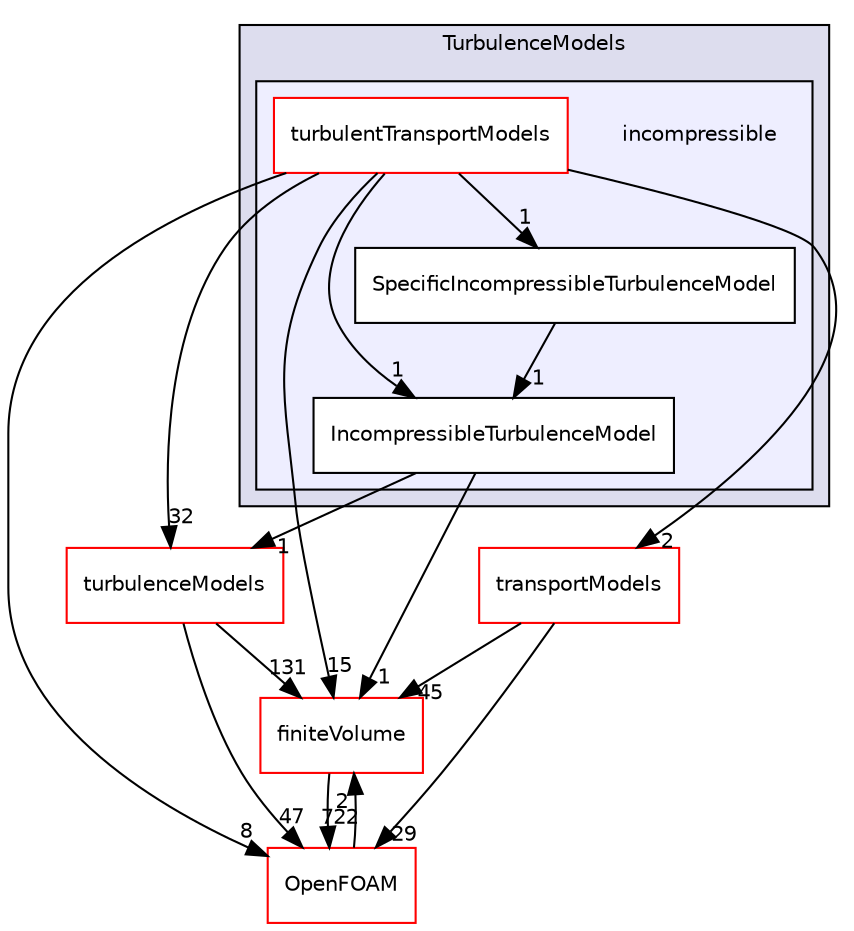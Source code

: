 digraph "src/TurbulenceModels/incompressible" {
  bgcolor=transparent;
  compound=true
  node [ fontsize="10", fontname="Helvetica"];
  edge [ labelfontsize="10", labelfontname="Helvetica"];
  subgraph clusterdir_1eda626aeac0f0ad2848c36acaa5d501 {
    graph [ bgcolor="#ddddee", pencolor="black", label="TurbulenceModels" fontname="Helvetica", fontsize="10", URL="dir_1eda626aeac0f0ad2848c36acaa5d501.html"]
  subgraph clusterdir_65e3a25be7d63d0357fd279a6ba5d718 {
    graph [ bgcolor="#eeeeff", pencolor="black", label="" URL="dir_65e3a25be7d63d0357fd279a6ba5d718.html"];
    dir_65e3a25be7d63d0357fd279a6ba5d718 [shape=plaintext label="incompressible"];
    dir_de2cd593d19cc0a8b5c44c5f0647956e [shape=box label="IncompressibleTurbulenceModel" color="black" fillcolor="white" style="filled" URL="dir_de2cd593d19cc0a8b5c44c5f0647956e.html"];
    dir_cde33d300f028805205416563ee5fbac [shape=box label="SpecificIncompressibleTurbulenceModel" color="black" fillcolor="white" style="filled" URL="dir_cde33d300f028805205416563ee5fbac.html"];
    dir_1aa858ea368076f1cd8be38150a1c632 [shape=box label="turbulentTransportModels" color="red" fillcolor="white" style="filled" URL="dir_1aa858ea368076f1cd8be38150a1c632.html"];
  }
  }
  dir_9bd15774b555cf7259a6fa18f99fe99b [shape=box label="finiteVolume" color="red" URL="dir_9bd15774b555cf7259a6fa18f99fe99b.html"];
  dir_c5473ff19b20e6ec4dfe5c310b3778a8 [shape=box label="OpenFOAM" color="red" URL="dir_c5473ff19b20e6ec4dfe5c310b3778a8.html"];
  dir_9415e59289a6feeb24164dafa70a594f [shape=box label="transportModels" color="red" URL="dir_9415e59289a6feeb24164dafa70a594f.html"];
  dir_a3dc37bcacf99bb6122ed819dac99f09 [shape=box label="turbulenceModels" color="red" URL="dir_a3dc37bcacf99bb6122ed819dac99f09.html"];
  dir_9bd15774b555cf7259a6fa18f99fe99b->dir_c5473ff19b20e6ec4dfe5c310b3778a8 [headlabel="722", labeldistance=1.5 headhref="dir_000881_001873.html"];
  dir_1aa858ea368076f1cd8be38150a1c632->dir_9bd15774b555cf7259a6fa18f99fe99b [headlabel="15", labeldistance=1.5 headhref="dir_002988_000881.html"];
  dir_1aa858ea368076f1cd8be38150a1c632->dir_de2cd593d19cc0a8b5c44c5f0647956e [headlabel="1", labeldistance=1.5 headhref="dir_002988_003003.html"];
  dir_1aa858ea368076f1cd8be38150a1c632->dir_cde33d300f028805205416563ee5fbac [headlabel="1", labeldistance=1.5 headhref="dir_002988_003004.html"];
  dir_1aa858ea368076f1cd8be38150a1c632->dir_c5473ff19b20e6ec4dfe5c310b3778a8 [headlabel="8", labeldistance=1.5 headhref="dir_002988_001873.html"];
  dir_1aa858ea368076f1cd8be38150a1c632->dir_9415e59289a6feeb24164dafa70a594f [headlabel="2", labeldistance=1.5 headhref="dir_002988_000896.html"];
  dir_1aa858ea368076f1cd8be38150a1c632->dir_a3dc37bcacf99bb6122ed819dac99f09 [headlabel="32", labeldistance=1.5 headhref="dir_002988_000740.html"];
  dir_de2cd593d19cc0a8b5c44c5f0647956e->dir_9bd15774b555cf7259a6fa18f99fe99b [headlabel="1", labeldistance=1.5 headhref="dir_003003_000881.html"];
  dir_de2cd593d19cc0a8b5c44c5f0647956e->dir_a3dc37bcacf99bb6122ed819dac99f09 [headlabel="1", labeldistance=1.5 headhref="dir_003003_000740.html"];
  dir_cde33d300f028805205416563ee5fbac->dir_de2cd593d19cc0a8b5c44c5f0647956e [headlabel="1", labeldistance=1.5 headhref="dir_003004_003003.html"];
  dir_c5473ff19b20e6ec4dfe5c310b3778a8->dir_9bd15774b555cf7259a6fa18f99fe99b [headlabel="2", labeldistance=1.5 headhref="dir_001873_000881.html"];
  dir_9415e59289a6feeb24164dafa70a594f->dir_9bd15774b555cf7259a6fa18f99fe99b [headlabel="45", labeldistance=1.5 headhref="dir_000896_000881.html"];
  dir_9415e59289a6feeb24164dafa70a594f->dir_c5473ff19b20e6ec4dfe5c310b3778a8 [headlabel="29", labeldistance=1.5 headhref="dir_000896_001873.html"];
  dir_a3dc37bcacf99bb6122ed819dac99f09->dir_9bd15774b555cf7259a6fa18f99fe99b [headlabel="131", labeldistance=1.5 headhref="dir_000740_000881.html"];
  dir_a3dc37bcacf99bb6122ed819dac99f09->dir_c5473ff19b20e6ec4dfe5c310b3778a8 [headlabel="47", labeldistance=1.5 headhref="dir_000740_001873.html"];
}
